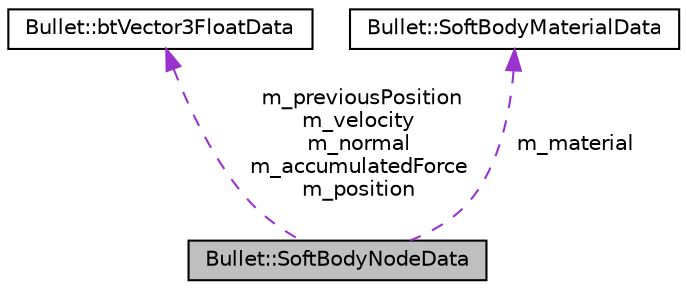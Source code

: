 digraph "Bullet::SoftBodyNodeData"
{
  edge [fontname="Helvetica",fontsize="10",labelfontname="Helvetica",labelfontsize="10"];
  node [fontname="Helvetica",fontsize="10",shape=record];
  Node1 [label="Bullet::SoftBodyNodeData",height=0.2,width=0.4,color="black", fillcolor="grey75", style="filled", fontcolor="black"];
  Node2 -> Node1 [dir="back",color="darkorchid3",fontsize="10",style="dashed",label=" m_previousPosition\nm_velocity\nm_normal\nm_accumulatedForce\nm_position" ];
  Node2 [label="Bullet::btVector3FloatData",height=0.2,width=0.4,color="black", fillcolor="white", style="filled",URL="$class_bullet_1_1bt_vector3_float_data.html"];
  Node3 -> Node1 [dir="back",color="darkorchid3",fontsize="10",style="dashed",label=" m_material" ];
  Node3 [label="Bullet::SoftBodyMaterialData",height=0.2,width=0.4,color="black", fillcolor="white", style="filled",URL="$class_bullet_1_1_soft_body_material_data.html"];
}
